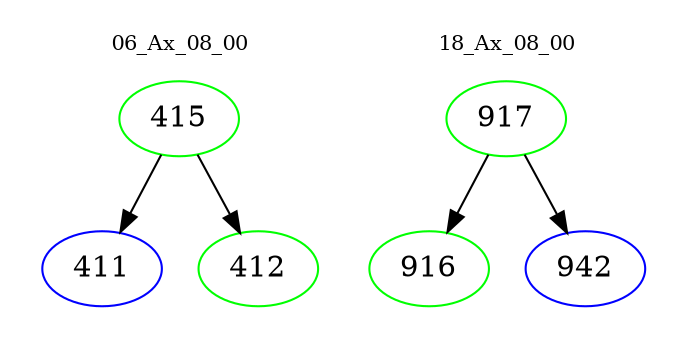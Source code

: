 digraph{
subgraph cluster_0 {
color = white
label = "06_Ax_08_00";
fontsize=10;
T0_415 [label="415", color="green"]
T0_415 -> T0_411 [color="black"]
T0_411 [label="411", color="blue"]
T0_415 -> T0_412 [color="black"]
T0_412 [label="412", color="green"]
}
subgraph cluster_1 {
color = white
label = "18_Ax_08_00";
fontsize=10;
T1_917 [label="917", color="green"]
T1_917 -> T1_916 [color="black"]
T1_916 [label="916", color="green"]
T1_917 -> T1_942 [color="black"]
T1_942 [label="942", color="blue"]
}
}
